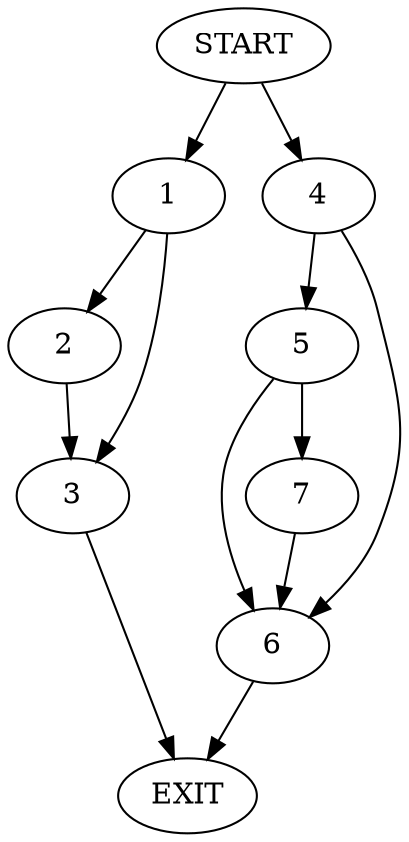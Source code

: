 digraph {
0 [label="START"]
8 [label="EXIT"]
0 -> 1
1 -> 2
1 -> 3
3 -> 8
2 -> 3
0 -> 4
4 -> 5
4 -> 6
5 -> 6
5 -> 7
6 -> 8
7 -> 6
}
